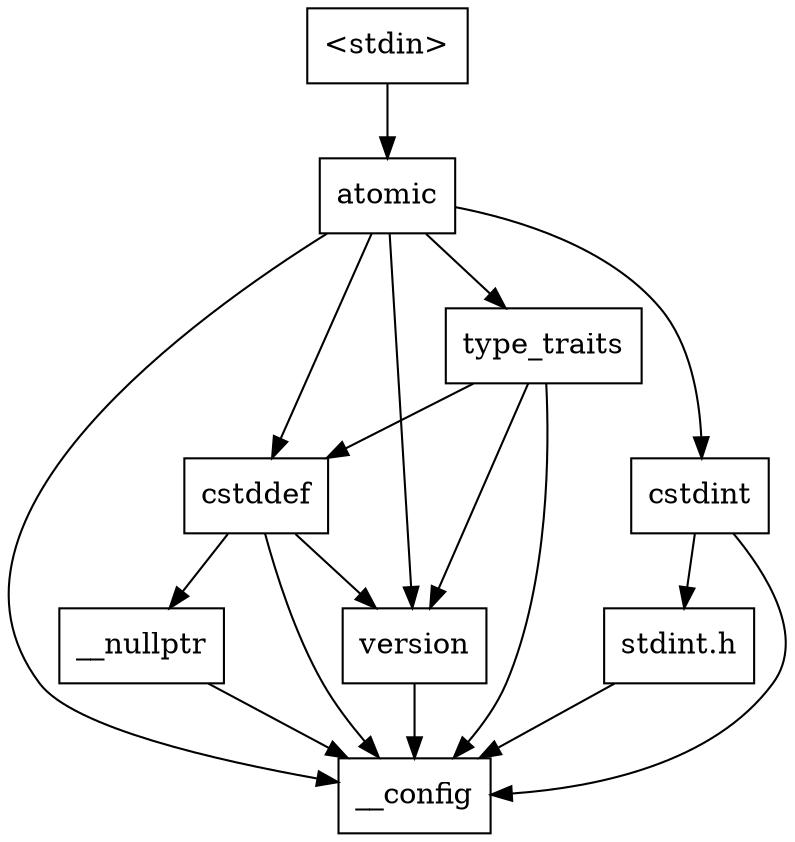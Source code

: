 digraph "dependencies" {
  header_0 [ shape="box", label="\<stdin\>" ];
  header_1 [ shape="box", label="atomic" ];
  header_11 [ shape="box", label="cstddef" ];
  header_12 [ shape="box", label="version" ];
  header_15 [ shape="box", label="__nullptr" ];
  header_16 [ shape="box", label="cstdint" ];
  header_17 [ shape="box", label="stdint.h" ];
  header_2 [ shape="box", label="__config" ];
  header_26 [ shape="box", label="type_traits" ];
  header_26 -> header_2;
  header_26 -> header_11;
  header_26 -> header_12;
  header_0 -> header_1;
  header_1 -> header_16;
  header_1 -> header_26;
  header_1 -> header_2;
  header_1 -> header_11;
  header_1 -> header_12;
  header_15 -> header_2;
  header_16 -> header_17;
  header_16 -> header_2;
  header_17 -> header_2;
  header_11 -> header_15;
  header_11 -> header_2;
  header_11 -> header_12;
  header_12 -> header_2;
}